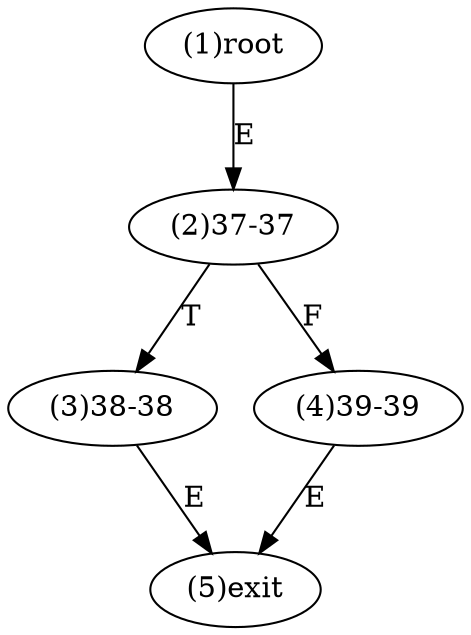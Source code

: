 digraph "" { 
1[ label="(1)root"];
2[ label="(2)37-37"];
3[ label="(3)38-38"];
4[ label="(4)39-39"];
5[ label="(5)exit"];
1->2[ label="E"];
2->4[ label="F"];
2->3[ label="T"];
3->5[ label="E"];
4->5[ label="E"];
}